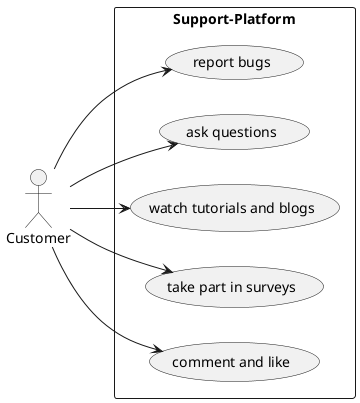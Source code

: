 @startuml
'https://plantuml.com/use-case-diagram

left to right direction
:Customer:

rectangle Support-Platform{
Customer -> (report bugs)
Customer --> (ask questions)
 Customer --> (watch tutorials and blogs)
 Customer --> (take part in surveys)
 Customer --> (comment and like)
}
@enduml
